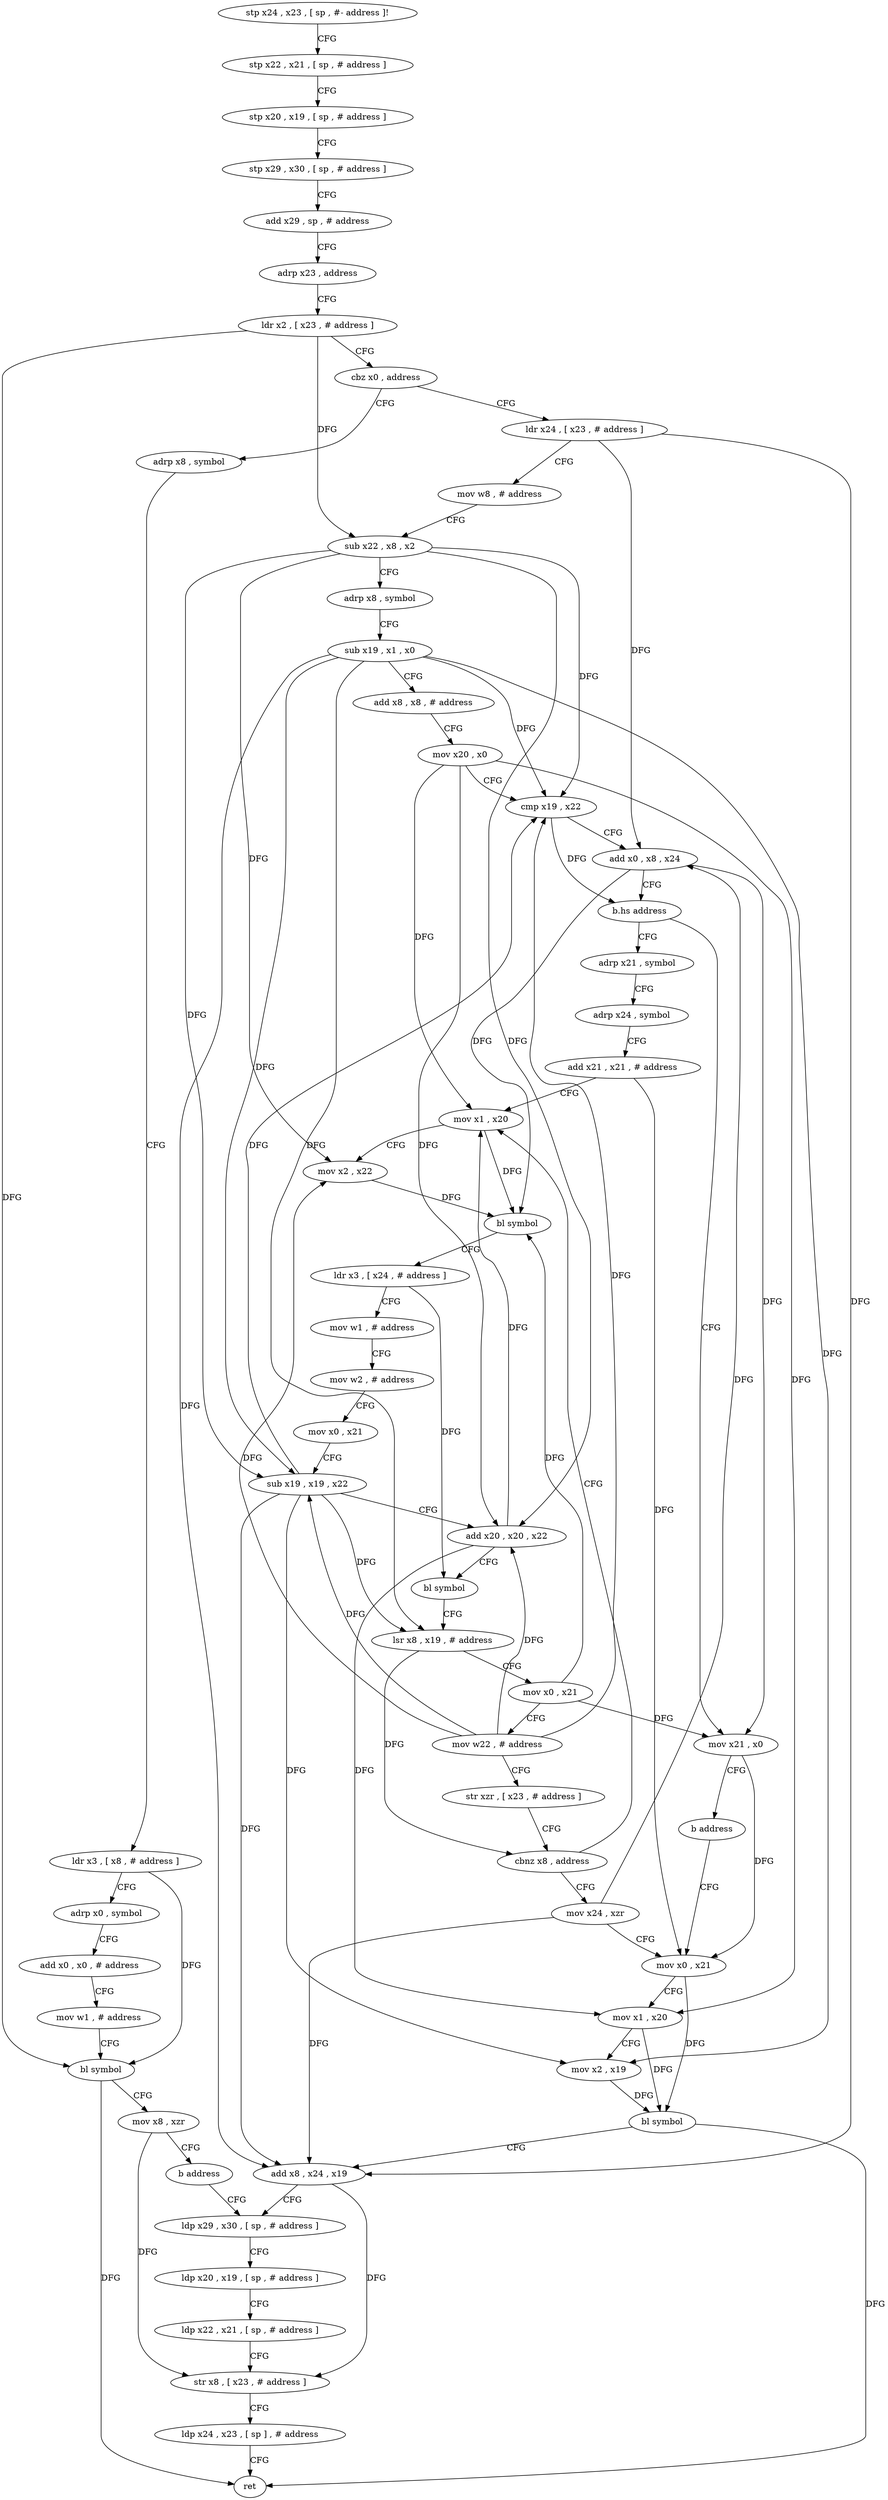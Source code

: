 digraph "func" {
"4203400" [label = "stp x24 , x23 , [ sp , #- address ]!" ]
"4203404" [label = "stp x22 , x21 , [ sp , # address ]" ]
"4203408" [label = "stp x20 , x19 , [ sp , # address ]" ]
"4203412" [label = "stp x29 , x30 , [ sp , # address ]" ]
"4203416" [label = "add x29 , sp , # address" ]
"4203420" [label = "adrp x23 , address" ]
"4203424" [label = "ldr x2 , [ x23 , # address ]" ]
"4203428" [label = "cbz x0 , address" ]
"4203480" [label = "adrp x8 , symbol" ]
"4203432" [label = "ldr x24 , [ x23 , # address ]" ]
"4203484" [label = "ldr x3 , [ x8 , # address ]" ]
"4203488" [label = "adrp x0 , symbol" ]
"4203492" [label = "add x0 , x0 , # address" ]
"4203496" [label = "mov w1 , # address" ]
"4203500" [label = "bl symbol" ]
"4203504" [label = "mov x8 , xzr" ]
"4203508" [label = "b address" ]
"4203608" [label = "ldp x29 , x30 , [ sp , # address ]" ]
"4203436" [label = "mov w8 , # address" ]
"4203440" [label = "sub x22 , x8 , x2" ]
"4203444" [label = "adrp x8 , symbol" ]
"4203448" [label = "sub x19 , x1 , x0" ]
"4203452" [label = "add x8 , x8 , # address" ]
"4203456" [label = "mov x20 , x0" ]
"4203460" [label = "cmp x19 , x22" ]
"4203464" [label = "add x0 , x8 , x24" ]
"4203468" [label = "b.hs address" ]
"4203512" [label = "adrp x21 , symbol" ]
"4203472" [label = "mov x21 , x0" ]
"4203612" [label = "ldp x20 , x19 , [ sp , # address ]" ]
"4203616" [label = "ldp x22 , x21 , [ sp , # address ]" ]
"4203620" [label = "str x8 , [ x23 , # address ]" ]
"4203624" [label = "ldp x24 , x23 , [ sp ] , # address" ]
"4203628" [label = "ret" ]
"4203516" [label = "adrp x24 , symbol" ]
"4203520" [label = "add x21 , x21 , # address" ]
"4203524" [label = "mov x1 , x20" ]
"4203476" [label = "b address" ]
"4203588" [label = "mov x0 , x21" ]
"4203528" [label = "mov x2 , x22" ]
"4203532" [label = "bl symbol" ]
"4203536" [label = "ldr x3 , [ x24 , # address ]" ]
"4203540" [label = "mov w1 , # address" ]
"4203544" [label = "mov w2 , # address" ]
"4203548" [label = "mov x0 , x21" ]
"4203552" [label = "sub x19 , x19 , x22" ]
"4203556" [label = "add x20 , x20 , x22" ]
"4203560" [label = "bl symbol" ]
"4203564" [label = "lsr x8 , x19 , # address" ]
"4203568" [label = "mov x0 , x21" ]
"4203572" [label = "mov w22 , # address" ]
"4203576" [label = "str xzr , [ x23 , # address ]" ]
"4203580" [label = "cbnz x8 , address" ]
"4203584" [label = "mov x24 , xzr" ]
"4203592" [label = "mov x1 , x20" ]
"4203596" [label = "mov x2 , x19" ]
"4203600" [label = "bl symbol" ]
"4203604" [label = "add x8 , x24 , x19" ]
"4203400" -> "4203404" [ label = "CFG" ]
"4203404" -> "4203408" [ label = "CFG" ]
"4203408" -> "4203412" [ label = "CFG" ]
"4203412" -> "4203416" [ label = "CFG" ]
"4203416" -> "4203420" [ label = "CFG" ]
"4203420" -> "4203424" [ label = "CFG" ]
"4203424" -> "4203428" [ label = "CFG" ]
"4203424" -> "4203500" [ label = "DFG" ]
"4203424" -> "4203440" [ label = "DFG" ]
"4203428" -> "4203480" [ label = "CFG" ]
"4203428" -> "4203432" [ label = "CFG" ]
"4203480" -> "4203484" [ label = "CFG" ]
"4203432" -> "4203436" [ label = "CFG" ]
"4203432" -> "4203464" [ label = "DFG" ]
"4203432" -> "4203604" [ label = "DFG" ]
"4203484" -> "4203488" [ label = "CFG" ]
"4203484" -> "4203500" [ label = "DFG" ]
"4203488" -> "4203492" [ label = "CFG" ]
"4203492" -> "4203496" [ label = "CFG" ]
"4203496" -> "4203500" [ label = "CFG" ]
"4203500" -> "4203504" [ label = "CFG" ]
"4203500" -> "4203628" [ label = "DFG" ]
"4203504" -> "4203508" [ label = "CFG" ]
"4203504" -> "4203620" [ label = "DFG" ]
"4203508" -> "4203608" [ label = "CFG" ]
"4203608" -> "4203612" [ label = "CFG" ]
"4203436" -> "4203440" [ label = "CFG" ]
"4203440" -> "4203444" [ label = "CFG" ]
"4203440" -> "4203460" [ label = "DFG" ]
"4203440" -> "4203528" [ label = "DFG" ]
"4203440" -> "4203552" [ label = "DFG" ]
"4203440" -> "4203556" [ label = "DFG" ]
"4203444" -> "4203448" [ label = "CFG" ]
"4203448" -> "4203452" [ label = "CFG" ]
"4203448" -> "4203460" [ label = "DFG" ]
"4203448" -> "4203552" [ label = "DFG" ]
"4203448" -> "4203564" [ label = "DFG" ]
"4203448" -> "4203596" [ label = "DFG" ]
"4203448" -> "4203604" [ label = "DFG" ]
"4203452" -> "4203456" [ label = "CFG" ]
"4203456" -> "4203460" [ label = "CFG" ]
"4203456" -> "4203524" [ label = "DFG" ]
"4203456" -> "4203556" [ label = "DFG" ]
"4203456" -> "4203592" [ label = "DFG" ]
"4203460" -> "4203464" [ label = "CFG" ]
"4203460" -> "4203468" [ label = "DFG" ]
"4203464" -> "4203468" [ label = "CFG" ]
"4203464" -> "4203472" [ label = "DFG" ]
"4203464" -> "4203532" [ label = "DFG" ]
"4203468" -> "4203512" [ label = "CFG" ]
"4203468" -> "4203472" [ label = "CFG" ]
"4203512" -> "4203516" [ label = "CFG" ]
"4203472" -> "4203476" [ label = "CFG" ]
"4203472" -> "4203588" [ label = "DFG" ]
"4203612" -> "4203616" [ label = "CFG" ]
"4203616" -> "4203620" [ label = "CFG" ]
"4203620" -> "4203624" [ label = "CFG" ]
"4203624" -> "4203628" [ label = "CFG" ]
"4203516" -> "4203520" [ label = "CFG" ]
"4203520" -> "4203524" [ label = "CFG" ]
"4203520" -> "4203588" [ label = "DFG" ]
"4203524" -> "4203528" [ label = "CFG" ]
"4203524" -> "4203532" [ label = "DFG" ]
"4203476" -> "4203588" [ label = "CFG" ]
"4203588" -> "4203592" [ label = "CFG" ]
"4203588" -> "4203600" [ label = "DFG" ]
"4203528" -> "4203532" [ label = "DFG" ]
"4203532" -> "4203536" [ label = "CFG" ]
"4203536" -> "4203540" [ label = "CFG" ]
"4203536" -> "4203560" [ label = "DFG" ]
"4203540" -> "4203544" [ label = "CFG" ]
"4203544" -> "4203548" [ label = "CFG" ]
"4203548" -> "4203552" [ label = "CFG" ]
"4203552" -> "4203556" [ label = "CFG" ]
"4203552" -> "4203460" [ label = "DFG" ]
"4203552" -> "4203564" [ label = "DFG" ]
"4203552" -> "4203596" [ label = "DFG" ]
"4203552" -> "4203604" [ label = "DFG" ]
"4203556" -> "4203560" [ label = "CFG" ]
"4203556" -> "4203524" [ label = "DFG" ]
"4203556" -> "4203592" [ label = "DFG" ]
"4203560" -> "4203564" [ label = "CFG" ]
"4203564" -> "4203568" [ label = "CFG" ]
"4203564" -> "4203580" [ label = "DFG" ]
"4203568" -> "4203572" [ label = "CFG" ]
"4203568" -> "4203472" [ label = "DFG" ]
"4203568" -> "4203532" [ label = "DFG" ]
"4203572" -> "4203576" [ label = "CFG" ]
"4203572" -> "4203460" [ label = "DFG" ]
"4203572" -> "4203528" [ label = "DFG" ]
"4203572" -> "4203552" [ label = "DFG" ]
"4203572" -> "4203556" [ label = "DFG" ]
"4203576" -> "4203580" [ label = "CFG" ]
"4203580" -> "4203524" [ label = "CFG" ]
"4203580" -> "4203584" [ label = "CFG" ]
"4203584" -> "4203588" [ label = "CFG" ]
"4203584" -> "4203464" [ label = "DFG" ]
"4203584" -> "4203604" [ label = "DFG" ]
"4203592" -> "4203596" [ label = "CFG" ]
"4203592" -> "4203600" [ label = "DFG" ]
"4203596" -> "4203600" [ label = "DFG" ]
"4203600" -> "4203604" [ label = "CFG" ]
"4203600" -> "4203628" [ label = "DFG" ]
"4203604" -> "4203608" [ label = "CFG" ]
"4203604" -> "4203620" [ label = "DFG" ]
}
